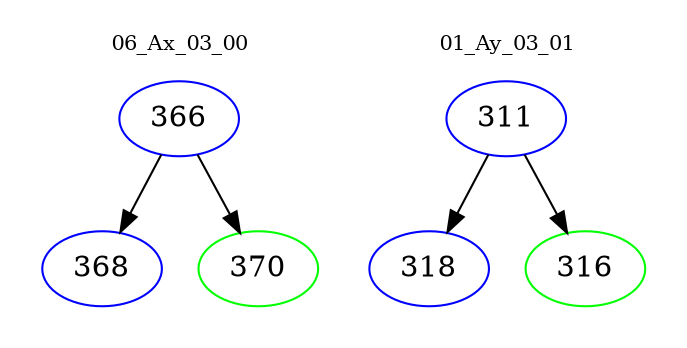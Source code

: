 digraph{
subgraph cluster_0 {
color = white
label = "06_Ax_03_00";
fontsize=10;
T0_366 [label="366", color="blue"]
T0_366 -> T0_368 [color="black"]
T0_368 [label="368", color="blue"]
T0_366 -> T0_370 [color="black"]
T0_370 [label="370", color="green"]
}
subgraph cluster_1 {
color = white
label = "01_Ay_03_01";
fontsize=10;
T1_311 [label="311", color="blue"]
T1_311 -> T1_318 [color="black"]
T1_318 [label="318", color="blue"]
T1_311 -> T1_316 [color="black"]
T1_316 [label="316", color="green"]
}
}
